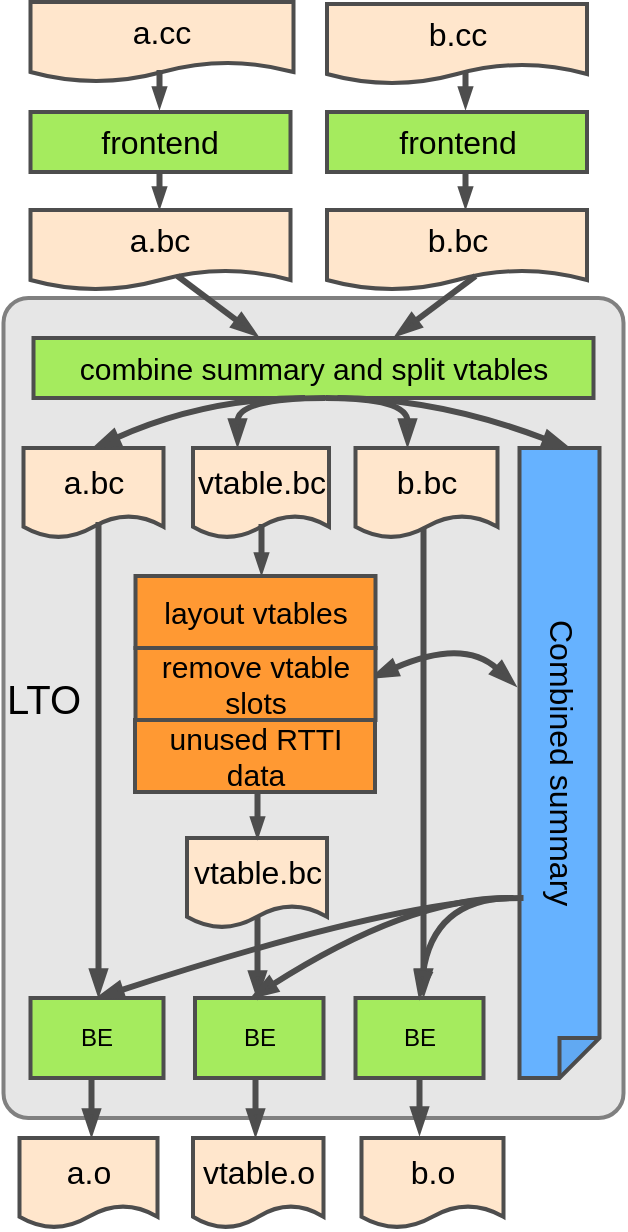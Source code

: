 <mxfile version="24.8.4">
  <diagram name="第 1 页" id="r-QYy4yTDAXlUnZA-kqE">
    <mxGraphModel dx="1259" dy="729" grid="1" gridSize="10" guides="1" tooltips="1" connect="1" arrows="1" fold="1" page="1" pageScale="1" pageWidth="827" pageHeight="1169" math="0" shadow="0">
      <root>
        <mxCell id="0" />
        <mxCell id="1" parent="0" />
        <mxCell id="HL1eQFWd3Z9WtekmYT1a-1" value="" style="rounded=1;whiteSpace=wrap;html=1;strokeWidth=2;strokeColor=#808080;fillColor=#E6E6E6;perimeterSpacing=0;glass=0;imageWidth=24;arcSize=4;absoluteArcSize=0;" vertex="1" parent="1">
          <mxGeometry x="89.75" y="1278" width="310" height="410" as="geometry" />
        </mxCell>
        <mxCell id="HL1eQFWd3Z9WtekmYT1a-2" value="&lt;font style=&quot;font-size: 16px;&quot;&gt;b.cc&lt;/font&gt;" style="shape=document;whiteSpace=wrap;html=1;boundedLbl=1;size=0.25;direction=east;fillColor=#FFE6CC;strokeWidth=2;strokeColor=#4D4D4D;portConstraintRotation=0;autosize=0;fixedWidth=0;noLabel=0;portConstraint=none;" vertex="1" parent="1">
          <mxGeometry x="251.5" y="1131" width="130" height="40" as="geometry" />
        </mxCell>
        <mxCell id="HL1eQFWd3Z9WtekmYT1a-3" value="&lt;font style=&quot;font-size: 16px;&quot;&gt;frontend&lt;/font&gt;" style="rounded=0;whiteSpace=wrap;html=1;fillColor=#A5EB5E;strokeWidth=2;strokeColor=#4D4D4D;" vertex="1" parent="1">
          <mxGeometry x="251.5" y="1185" width="130" height="30" as="geometry" />
        </mxCell>
        <mxCell id="HL1eQFWd3Z9WtekmYT1a-4" value="&lt;font style=&quot;font-size: 16px;&quot;&gt;a.bc&lt;/font&gt;" style="shape=document;whiteSpace=wrap;html=1;boundedLbl=1;size=0.25;direction=east;fillColor=#FFE6CC;strokeWidth=2;strokeColor=#4D4D4D;" vertex="1" parent="1">
          <mxGeometry x="103.25" y="1234" width="130" height="40" as="geometry" />
        </mxCell>
        <mxCell id="HL1eQFWd3Z9WtekmYT1a-5" value="&lt;font style=&quot;font-size: 16px;&quot;&gt;b.bc&lt;/font&gt;" style="shape=document;whiteSpace=wrap;html=1;boundedLbl=1;size=0.25;direction=east;fillColor=#FFE6CC;strokeWidth=2;strokeColor=#4D4D4D;" vertex="1" parent="1">
          <mxGeometry x="251.5" y="1234" width="130" height="40" as="geometry" />
        </mxCell>
        <mxCell id="HL1eQFWd3Z9WtekmYT1a-6" value="&lt;font style=&quot;font-size: 16px;&quot;&gt;Combined summary&lt;/font&gt;" style="shape=note;whiteSpace=wrap;html=1;backgroundOutline=1;darkOpacity=0.05;direction=east;flipV=1;size=20;textDirection=vertical-lr;fillColor=#66B2FF;strokeWidth=2;strokeColor=#4D4D4D;" vertex="1" parent="1">
          <mxGeometry x="347.75" y="1353" width="40" height="315" as="geometry" />
        </mxCell>
        <mxCell id="HL1eQFWd3Z9WtekmYT1a-7" value="&lt;font style=&quot;font-size: 15px;&quot;&gt;combine summary and split vtables&lt;/font&gt;" style="rounded=0;whiteSpace=wrap;html=1;strokeWidth=2;fillColor=#A5EB5E;strokeColor=#4D4D4D;" vertex="1" parent="1">
          <mxGeometry x="104.75" y="1298" width="280" height="30" as="geometry" />
        </mxCell>
        <mxCell id="HL1eQFWd3Z9WtekmYT1a-8" value="&lt;font style=&quot;font-size: 16px;&quot;&gt;a.bc&lt;/font&gt;" style="shape=document;whiteSpace=wrap;html=1;boundedLbl=1;size=0.25;direction=east;strokeWidth=2;strokeColor=#4D4D4D;fillColor=#FFE6CC;" vertex="1" parent="1">
          <mxGeometry x="99.75" y="1353" width="70" height="45" as="geometry" />
        </mxCell>
        <mxCell id="HL1eQFWd3Z9WtekmYT1a-9" value="&lt;font style=&quot;font-size: 16px;&quot;&gt;vtable.bc&lt;/font&gt;" style="shape=document;whiteSpace=wrap;html=1;boundedLbl=1;size=0.25;direction=east;strokeWidth=2;strokeColor=#4D4D4D;fillColor=#FFE6CC;" vertex="1" parent="1">
          <mxGeometry x="184.5" y="1353" width="68" height="45" as="geometry" />
        </mxCell>
        <mxCell id="HL1eQFWd3Z9WtekmYT1a-10" value="&lt;font style=&quot;font-size: 16px;&quot;&gt;b.bc&lt;/font&gt;" style="shape=document;whiteSpace=wrap;html=1;boundedLbl=1;size=0.25;direction=east;strokeWidth=2;strokeColor=#4D4D4D;fillColor=#FFE6CC;" vertex="1" parent="1">
          <mxGeometry x="265.75" y="1353" width="71" height="45" as="geometry" />
        </mxCell>
        <mxCell id="HL1eQFWd3Z9WtekmYT1a-11" value="&lt;font style=&quot;font-size: 16px;&quot;&gt;a.cc&lt;/font&gt;" style="shape=document;whiteSpace=wrap;html=1;boundedLbl=1;size=0.25;direction=east;fillColor=#FFE6CC;strokeWidth=2;strokeColor=#4D4D4D;" vertex="1" parent="1">
          <mxGeometry x="103.25" y="1130" width="131.5" height="40" as="geometry" />
        </mxCell>
        <mxCell id="HL1eQFWd3Z9WtekmYT1a-12" value="&lt;font style=&quot;font-size: 16px;&quot;&gt;frontend&lt;/font&gt;" style="rounded=0;whiteSpace=wrap;html=1;fillColor=#A5EB5E;strokeWidth=2;strokeColor=#4D4D4D;" vertex="1" parent="1">
          <mxGeometry x="103.25" y="1185" width="130" height="30" as="geometry" />
        </mxCell>
        <mxCell id="HL1eQFWd3Z9WtekmYT1a-13" value="&lt;font style=&quot;font-size: 16px;&quot;&gt;vtable.bc&lt;/font&gt;" style="shape=document;whiteSpace=wrap;html=1;boundedLbl=1;size=0.25;direction=east;strokeWidth=2;fillColor=#FFE6CC;strokeColor=#4D4D4D;" vertex="1" parent="1">
          <mxGeometry x="181.5" y="1548" width="70" height="45" as="geometry" />
        </mxCell>
        <mxCell id="HL1eQFWd3Z9WtekmYT1a-14" value="BE" style="rounded=0;whiteSpace=wrap;html=1;strokeWidth=2;fillColor=#A5EB5E;strokeColor=#4D4D4D;" vertex="1" parent="1">
          <mxGeometry x="103.25" y="1628" width="66.5" height="40" as="geometry" />
        </mxCell>
        <mxCell id="HL1eQFWd3Z9WtekmYT1a-15" value="BE" style="rounded=0;whiteSpace=wrap;html=1;strokeWidth=2;fillColor=#A5EB5E;strokeColor=#4D4D4D;" vertex="1" parent="1">
          <mxGeometry x="185.5" y="1628" width="64.25" height="40" as="geometry" />
        </mxCell>
        <mxCell id="HL1eQFWd3Z9WtekmYT1a-16" value="BE" style="rounded=0;whiteSpace=wrap;html=1;strokeWidth=2;fillColor=#A5EB5E;strokeColor=#4D4D4D;" vertex="1" parent="1">
          <mxGeometry x="265.75" y="1628" width="64" height="40" as="geometry" />
        </mxCell>
        <mxCell id="HL1eQFWd3Z9WtekmYT1a-17" value="" style="curved=1;endArrow=none;html=1;rounded=0;strokeWidth=3;endFill=0;startArrow=blockThin;startFill=1;exitX=0.5;exitY=0;exitDx=0;exitDy=0;strokeColor=#4D4D4D;" edge="1" parent="1" source="HL1eQFWd3Z9WtekmYT1a-8">
          <mxGeometry width="50" height="50" relative="1" as="geometry">
            <mxPoint x="160.5" y="1358" as="sourcePoint" />
            <mxPoint x="240.5" y="1328" as="targetPoint" />
            <Array as="points">
              <mxPoint x="190.5" y="1328" />
            </Array>
          </mxGeometry>
        </mxCell>
        <mxCell id="HL1eQFWd3Z9WtekmYT1a-18" value="" style="curved=1;endArrow=none;html=1;rounded=0;strokeWidth=3;endFill=0;startArrow=blockThin;startFill=1;strokeColor=#4D4D4D;" edge="1" parent="1">
          <mxGeometry width="50" height="50" relative="1" as="geometry">
            <mxPoint x="206.75" y="1352" as="sourcePoint" />
            <mxPoint x="250.75" y="1328" as="targetPoint" />
            <Array as="points">
              <mxPoint x="206.75" y="1328" />
            </Array>
          </mxGeometry>
        </mxCell>
        <mxCell id="HL1eQFWd3Z9WtekmYT1a-19" value="" style="curved=1;endArrow=none;html=1;rounded=0;strokeWidth=3;endFill=0;startArrow=blockThin;startFill=1;exitX=0.5;exitY=0;exitDx=0;exitDy=0;strokeColor=#4D4D4D;" edge="1" parent="1">
          <mxGeometry width="50" height="50" relative="1" as="geometry">
            <mxPoint x="291.75" y="1352" as="sourcePoint" />
            <mxPoint x="250.75" y="1328" as="targetPoint" />
            <Array as="points">
              <mxPoint x="291.75" y="1328" />
            </Array>
          </mxGeometry>
        </mxCell>
        <mxCell id="HL1eQFWd3Z9WtekmYT1a-20" value="" style="curved=1;endArrow=none;html=1;rounded=0;strokeWidth=3;endFill=0;startArrow=blockThin;startFill=1;exitX=0.5;exitY=0;exitDx=0;exitDy=0;strokeColor=#4D4D4D;" edge="1" parent="1">
          <mxGeometry width="50" height="50" relative="1" as="geometry">
            <mxPoint x="372.5" y="1353" as="sourcePoint" />
            <mxPoint x="256.75" y="1328" as="targetPoint" />
            <Array as="points">
              <mxPoint x="306.75" y="1328" />
            </Array>
          </mxGeometry>
        </mxCell>
        <mxCell id="HL1eQFWd3Z9WtekmYT1a-21" value="" style="endArrow=none;html=1;rounded=0;endFill=0;startArrow=blockThin;startFill=1;strokeWidth=3;strokeColor=#4D4D4D;" edge="1" parent="1">
          <mxGeometry width="50" height="50" relative="1" as="geometry">
            <mxPoint x="137.25" y="1627" as="sourcePoint" />
            <mxPoint x="137.25" y="1390" as="targetPoint" />
          </mxGeometry>
        </mxCell>
        <mxCell id="HL1eQFWd3Z9WtekmYT1a-22" value="" style="endArrow=none;html=1;rounded=0;endFill=0;startArrow=blockThin;startFill=1;strokeWidth=3;strokeColor=#4D4D4D;" edge="1" parent="1">
          <mxGeometry width="50" height="50" relative="1" as="geometry">
            <mxPoint x="299.75" y="1627" as="sourcePoint" />
            <mxPoint x="299.75" y="1393" as="targetPoint" />
          </mxGeometry>
        </mxCell>
        <mxCell id="HL1eQFWd3Z9WtekmYT1a-23" value="" style="endArrow=none;html=1;rounded=0;endFill=0;startArrow=blockThin;startFill=1;strokeWidth=3;strokeColor=#4D4D4D;" edge="1" parent="1">
          <mxGeometry width="50" height="50" relative="1" as="geometry">
            <mxPoint x="216.75" y="1628" as="sourcePoint" />
            <mxPoint x="216.75" y="1587" as="targetPoint" />
          </mxGeometry>
        </mxCell>
        <mxCell id="HL1eQFWd3Z9WtekmYT1a-24" value="" style="curved=1;endArrow=blockThin;html=1;rounded=0;strokeWidth=3;strokeColor=#4D4D4D;endFill=1;" edge="1" parent="1">
          <mxGeometry width="50" height="50" relative="1" as="geometry">
            <mxPoint x="344.75" y="1578" as="sourcePoint" />
            <mxPoint x="297.75" y="1628" as="targetPoint" />
            <Array as="points">
              <mxPoint x="304.76" y="1578" />
            </Array>
          </mxGeometry>
        </mxCell>
        <mxCell id="HL1eQFWd3Z9WtekmYT1a-25" value="" style="curved=1;endArrow=blockThin;html=1;rounded=0;strokeWidth=3;strokeColor=#4D4D4D;endFill=1;" edge="1" parent="1">
          <mxGeometry width="50" height="50" relative="1" as="geometry">
            <mxPoint x="342.26" y="1578" as="sourcePoint" />
            <mxPoint x="213.75" y="1628" as="targetPoint" />
            <Array as="points">
              <mxPoint x="292.26" y="1578" />
            </Array>
          </mxGeometry>
        </mxCell>
        <mxCell id="HL1eQFWd3Z9WtekmYT1a-26" value="" style="curved=1;endArrow=blockThin;html=1;rounded=0;strokeWidth=3;entryX=0.5;entryY=0;entryDx=0;entryDy=0;strokeColor=#4D4D4D;endFill=1;" edge="1" parent="1" target="HL1eQFWd3Z9WtekmYT1a-14">
          <mxGeometry width="50" height="50" relative="1" as="geometry">
            <mxPoint x="349.75" y="1578" as="sourcePoint" />
            <mxPoint x="219.75" y="1638" as="targetPoint" />
            <Array as="points">
              <mxPoint x="289.75" y="1578" />
            </Array>
          </mxGeometry>
        </mxCell>
        <mxCell id="HL1eQFWd3Z9WtekmYT1a-27" value="" style="curved=1;endArrow=blockThin;html=1;rounded=0;strokeWidth=3;entryX=1;entryY=0.5;entryDx=0;entryDy=0;exitX=-0.05;exitY=0.623;exitDx=0;exitDy=0;exitPerimeter=0;startArrow=blockThin;startFill=1;endFill=1;strokeColor=#4D4D4D;" edge="1" parent="1" source="HL1eQFWd3Z9WtekmYT1a-6">
          <mxGeometry width="50" height="50" relative="1" as="geometry">
            <mxPoint x="359.75" y="1588" as="sourcePoint" />
            <mxPoint x="273.75" y="1468" as="targetPoint" />
            <Array as="points">
              <mxPoint x="319.75" y="1448" />
            </Array>
          </mxGeometry>
        </mxCell>
        <mxCell id="HL1eQFWd3Z9WtekmYT1a-28" value="" style="endArrow=blockThin;html=1;rounded=0;strokeWidth=3;endFill=1;strokeColor=#4D4D4D;startSize=5;endSize=3;" edge="1" parent="1">
          <mxGeometry width="50" height="50" relative="1" as="geometry">
            <mxPoint x="218.75" y="1391" as="sourcePoint" />
            <mxPoint x="218.75" y="1416" as="targetPoint" />
          </mxGeometry>
        </mxCell>
        <mxCell id="HL1eQFWd3Z9WtekmYT1a-29" value="" style="endArrow=blockThin;html=1;rounded=0;strokeWidth=3;endFill=1;strokeColor=#4D4D4D;endSize=3;" edge="1" parent="1">
          <mxGeometry width="50" height="50" relative="1" as="geometry">
            <mxPoint x="216.75" y="1525" as="sourcePoint" />
            <mxPoint x="216.75" y="1548" as="targetPoint" />
          </mxGeometry>
        </mxCell>
        <mxCell id="HL1eQFWd3Z9WtekmYT1a-30" value="&lt;font style=&quot;font-size: 15px;&quot;&gt;layout vtables&lt;/font&gt;" style="rounded=0;whiteSpace=wrap;html=1;strokeWidth=2;fillColor=#FF9933;strokeColor=#4D4D4D;" vertex="1" parent="1">
          <mxGeometry x="155.75" y="1417" width="120" height="36" as="geometry" />
        </mxCell>
        <mxCell id="HL1eQFWd3Z9WtekmYT1a-31" value="&lt;font style=&quot;font-size: 15px;&quot;&gt;remove vtable slots&lt;/font&gt;" style="rounded=0;whiteSpace=wrap;html=1;strokeWidth=2;strokeColor=#4D4D4D;fillColor=#FF9933;" vertex="1" parent="1">
          <mxGeometry x="155.75" y="1453" width="120" height="36" as="geometry" />
        </mxCell>
        <mxCell id="HL1eQFWd3Z9WtekmYT1a-32" value="&lt;span style=&quot;font-size: 15px;&quot;&gt;unused RTTI data&lt;/span&gt;" style="rounded=0;whiteSpace=wrap;html=1;strokeWidth=2;strokeColor=#4D4D4D;fillColor=#FF9933;" vertex="1" parent="1">
          <mxGeometry x="155.5" y="1489" width="120" height="36" as="geometry" />
        </mxCell>
        <mxCell id="HL1eQFWd3Z9WtekmYT1a-33" value="" style="endArrow=blockThin;html=1;rounded=0;strokeWidth=3;endFill=1;exitX=0.473;exitY=1;exitDx=0;exitDy=0;exitPerimeter=0;strokeColor=#4D4D4D;" edge="1" parent="1">
          <mxGeometry width="50" height="50" relative="1" as="geometry">
            <mxPoint x="325.75" y="1267" as="sourcePoint" />
            <mxPoint x="285.75" y="1297" as="targetPoint" />
          </mxGeometry>
        </mxCell>
        <mxCell id="HL1eQFWd3Z9WtekmYT1a-34" value="" style="endArrow=blockThin;html=1;rounded=0;strokeWidth=3;endFill=1;strokeColor=#4D4D4D;endSize=3;" edge="1" parent="1">
          <mxGeometry width="50" height="50" relative="1" as="geometry">
            <mxPoint x="320.75" y="1214" as="sourcePoint" />
            <mxPoint x="320.75" y="1233" as="targetPoint" />
          </mxGeometry>
        </mxCell>
        <mxCell id="HL1eQFWd3Z9WtekmYT1a-35" value="" style="endArrow=blockThin;html=1;rounded=0;strokeWidth=3;endFill=1;strokeColor=#4D4D4D;endSize=3;" edge="1" parent="1">
          <mxGeometry width="50" height="50" relative="1" as="geometry">
            <mxPoint x="167.75" y="1214" as="sourcePoint" />
            <mxPoint x="167.75" y="1233" as="targetPoint" />
          </mxGeometry>
        </mxCell>
        <mxCell id="HL1eQFWd3Z9WtekmYT1a-36" value="" style="endArrow=blockThin;html=1;rounded=0;strokeWidth=3;endFill=1;strokeColor=#4D4D4D;endSize=3;" edge="1" parent="1">
          <mxGeometry width="50" height="50" relative="1" as="geometry">
            <mxPoint x="320.75" y="1165" as="sourcePoint" />
            <mxPoint x="320.75" y="1183" as="targetPoint" />
          </mxGeometry>
        </mxCell>
        <mxCell id="HL1eQFWd3Z9WtekmYT1a-37" value="" style="endArrow=blockThin;html=1;rounded=0;strokeWidth=3;endFill=1;strokeColor=#4D4D4D;endSize=3;" edge="1" parent="1">
          <mxGeometry width="50" height="50" relative="1" as="geometry">
            <mxPoint x="167.75" y="1164" as="sourcePoint" />
            <mxPoint x="167.75" y="1183" as="targetPoint" />
          </mxGeometry>
        </mxCell>
        <mxCell id="HL1eQFWd3Z9WtekmYT1a-38" value="&lt;font style=&quot;font-size: 16px;&quot;&gt;a.o&lt;/font&gt;" style="shape=document;whiteSpace=wrap;html=1;boundedLbl=1;size=0.25;direction=east;strokeWidth=2;strokeColor=#4D4D4D;fillColor=#FFE6CC;" vertex="1" parent="1">
          <mxGeometry x="97.75" y="1698" width="69" height="45" as="geometry" />
        </mxCell>
        <mxCell id="HL1eQFWd3Z9WtekmYT1a-39" value="&lt;span style=&quot;font-size: 16px;&quot;&gt;vtable.o&lt;/span&gt;" style="shape=document;whiteSpace=wrap;html=1;boundedLbl=1;size=0.25;direction=east;strokeWidth=2;strokeColor=#4D4D4D;fillColor=#FFE6CC;" vertex="1" parent="1">
          <mxGeometry x="184.5" y="1698" width="65.25" height="45" as="geometry" />
        </mxCell>
        <mxCell id="HL1eQFWd3Z9WtekmYT1a-40" value="&lt;font style=&quot;font-size: 16px;&quot;&gt;b.o&lt;/font&gt;" style="shape=document;whiteSpace=wrap;html=1;boundedLbl=1;size=0.25;direction=east;strokeWidth=2;strokeColor=#4D4D4D;fillColor=#FFE6CC;" vertex="1" parent="1">
          <mxGeometry x="268.75" y="1698" width="71" height="45" as="geometry" />
        </mxCell>
        <mxCell id="HL1eQFWd3Z9WtekmYT1a-41" value="" style="endArrow=none;html=1;rounded=0;endFill=0;startArrow=blockThin;startFill=1;strokeWidth=3;strokeColor=#4D4D4D;" edge="1" parent="1">
          <mxGeometry width="50" height="50" relative="1" as="geometry">
            <mxPoint x="215.75" y="1697" as="sourcePoint" />
            <mxPoint x="215.75" y="1669" as="targetPoint" />
          </mxGeometry>
        </mxCell>
        <mxCell id="HL1eQFWd3Z9WtekmYT1a-42" value="" style="endArrow=none;html=1;rounded=0;endFill=0;startArrow=blockThin;startFill=1;strokeWidth=3;strokeColor=#4D4D4D;" edge="1" parent="1">
          <mxGeometry width="50" height="50" relative="1" as="geometry">
            <mxPoint x="133.75" y="1697" as="sourcePoint" />
            <mxPoint x="133.75" y="1668" as="targetPoint" />
          </mxGeometry>
        </mxCell>
        <mxCell id="HL1eQFWd3Z9WtekmYT1a-43" value="" style="endArrow=none;html=1;rounded=0;endFill=0;startArrow=blockThin;startFill=1;strokeWidth=3;strokeColor=#4D4D4D;" edge="1" parent="1">
          <mxGeometry width="50" height="50" relative="1" as="geometry">
            <mxPoint x="297.75" y="1696" as="sourcePoint" />
            <mxPoint x="297.75" y="1668" as="targetPoint" />
          </mxGeometry>
        </mxCell>
        <mxCell id="HL1eQFWd3Z9WtekmYT1a-44" value="" style="endArrow=blockThin;html=1;rounded=0;strokeWidth=3;endFill=1;exitX=0.473;exitY=1;exitDx=0;exitDy=0;exitPerimeter=0;strokeColor=#4D4D4D;" edge="1" parent="1">
          <mxGeometry width="50" height="50" relative="1" as="geometry">
            <mxPoint x="176.75" y="1267" as="sourcePoint" />
            <mxPoint x="216.75" y="1297" as="targetPoint" />
          </mxGeometry>
        </mxCell>
        <mxCell id="HL1eQFWd3Z9WtekmYT1a-45" value="&lt;font style=&quot;font-size: 20px;&quot;&gt;LTO&lt;/font&gt;" style="rounded=0;whiteSpace=wrap;html=1;fillColor=#E6E6E6;strokeColor=none;textDirection=rtl;flipH=1;flipV=1;direction=south;" vertex="1" parent="1">
          <mxGeometry x="94.75" y="1453" width="30" height="50" as="geometry" />
        </mxCell>
      </root>
    </mxGraphModel>
  </diagram>
</mxfile>
